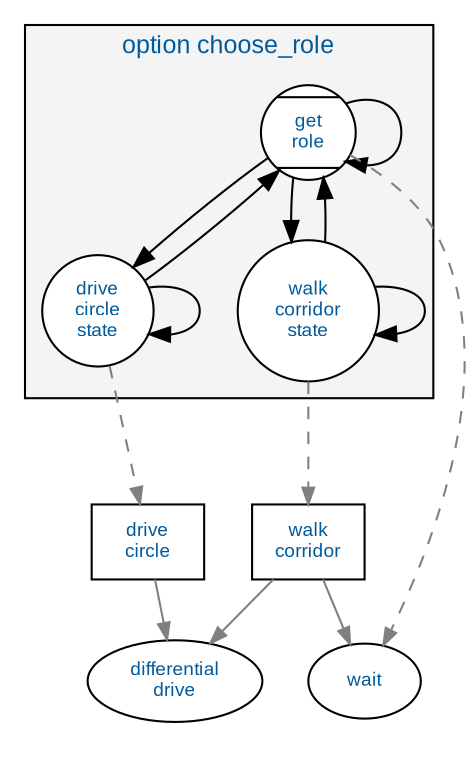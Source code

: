digraph g {compound="true";bgcolor="";fontcolor="";fontname="";fontsize="";label="";margin="";nodesep="0.3";rankdir="";ranksep="0.4";ratio="";size="";subgraph cluster_option{bgcolor="";color="";fillcolor="#F4F4F4";fontcolor="#005A9C";fontname="Arial";fontsize="12";label="option choose_role";labeljust="";labelloc="";style="filled";subgraph sub_graph_0{rank="same";node[label="get\nrole", color="",fillcolor="#FFFFFF",fixedsize="",fontcolor="#005A9C",fontname="Arial",fontsize="9",height="",shape="Mcircle",style="filled",URL="option.choose_role.html#state_get_role",width="",] {state_get_role};}subgraph sub_graph_1{rank="same";node[label="drive\ncircle\nstate", color="",fillcolor="#FFFFFF",fixedsize="",fontcolor="#005A9C",fontname="Arial",fontsize="9",height="",shape="circle",style="filled",URL="option.choose_role.html#state_drive_circle_state",width="",] {state_drive_circle_state};node[label="walk\ncorridor\nstate", color="",fillcolor="#FFFFFF",fixedsize="",fontcolor="#005A9C",fontname="Arial",fontsize="9",height="",shape="circle",style="filled",URL="option.choose_role.html#state_walk_corridor_state",width="",] {state_walk_corridor_state};}edge[arrowhead="",arrowsize="",arrowtail="",constraint="",color="",decorate="",dir="",fontcolor="",fontname="",fontsize="",headlabel="",headport="",label="",labeldistance="",labelfloat="",labelfontcolor="",labelfontname="",labelfontsize="",minlen="",samehead="",sametail="",style="",taillabel="",tailport="",URL="",lhead="",ltail=""] state_get_role -> state_drive_circle_state;edge[arrowhead="",arrowsize="",arrowtail="",constraint="",color="",decorate="",dir="",fontcolor="",fontname="",fontsize="",headlabel="",headport="",label="",labeldistance="",labelfloat="",labelfontcolor="",labelfontname="",labelfontsize="",minlen="",samehead="",sametail="",style="",taillabel="",tailport="",URL="",lhead="",ltail=""] state_get_role -> state_walk_corridor_state;edge[arrowhead="",arrowsize="",arrowtail="",constraint="",color="",decorate="",dir="",fontcolor="",fontname="",fontsize="",headlabel="",headport="",label="",labeldistance="",labelfloat="",labelfontcolor="",labelfontname="",labelfontsize="",minlen="",samehead="",sametail="",style="",taillabel="",tailport="",URL="",lhead="",ltail=""] state_get_role -> state_get_role;edge[arrowhead="",arrowsize="",arrowtail="",constraint="",color="",decorate="",dir="",fontcolor="",fontname="",fontsize="",headlabel="",headport="",label="",labeldistance="",labelfloat="",labelfontcolor="",labelfontname="",labelfontsize="",minlen="",samehead="",sametail="",style="",taillabel="",tailport="",URL="",lhead="",ltail=""] state_drive_circle_state -> state_drive_circle_state;edge[arrowhead="",arrowsize="",arrowtail="",constraint="",color="",decorate="",dir="",fontcolor="",fontname="",fontsize="",headlabel="",headport="",label="",labeldistance="",labelfloat="",labelfontcolor="",labelfontname="",labelfontsize="",minlen="",samehead="",sametail="",style="",taillabel="",tailport="",URL="",lhead="",ltail=""] state_drive_circle_state -> state_get_role;edge[arrowhead="",arrowsize="",arrowtail="",constraint="",color="",decorate="",dir="",fontcolor="",fontname="",fontsize="",headlabel="",headport="",label="",labeldistance="",labelfloat="",labelfontcolor="",labelfontname="",labelfontsize="",minlen="",samehead="",sametail="",style="",taillabel="",tailport="",URL="",lhead="",ltail=""] state_walk_corridor_state -> state_walk_corridor_state;edge[arrowhead="",arrowsize="",arrowtail="",constraint="",color="",decorate="",dir="",fontcolor="",fontname="",fontsize="",headlabel="",headport="",label="",labeldistance="",labelfloat="",labelfontcolor="",labelfontname="",labelfontsize="",minlen="",samehead="",sametail="",style="",taillabel="",tailport="",URL="",lhead="",ltail=""] state_walk_corridor_state -> state_get_role;}subgraph cluster_option_tree{bgcolor="";color="#FFFFFF";fillcolor="";fontcolor="";fontname="";fontsize="";label="";labeljust="";labelloc="";style="";node[label="drive\ncircle", color="",fillcolor="#FFFFFF",fixedsize="",fontcolor="#005A9C",fontname="Arial",fontsize="9",height="",shape="box",style="filled",URL="option.drive_circle.html",width="",] {option_drive_circle};node[label="walk\ncorridor", color="",fillcolor="#FFFFFF",fixedsize="",fontcolor="#005A9C",fontname="Arial",fontsize="9",height="",shape="box",style="filled",URL="option.walk_corridor.html",width="",] {option_walk_corridor};node[label="differential\ndrive", color="",fillcolor="#FFFFFF",fixedsize="",fontcolor="#005A9C",fontname="Arial",fontsize="9",height="",shape="",style="filled",URL="basic-behaviors.my_basic_behaviors.html#differential_drive",width="",] {basic_behavior_differential_drive};node[label="wait", color="",fillcolor="#FFFFFF",fixedsize="",fontcolor="#005A9C",fontname="Arial",fontsize="9",height="",shape="",style="filled",URL="basic-behaviors.my_basic_behaviors.html#wait",width="",] {basic_behavior_wait};edge[arrowhead="",arrowsize="0.8",arrowtail="",constraint="",color="#808080",decorate="",dir="",fontcolor="",fontname="",fontsize="",headlabel="",headport="",label="",labeldistance="",labelfloat="",labelfontcolor="",labelfontname="",labelfontsize="",minlen="",samehead="",sametail="",style="",taillabel="",tailport="",URL="",lhead="",ltail=""] option_drive_circle -> basic_behavior_differential_drive;edge[arrowhead="",arrowsize="0.8",arrowtail="",constraint="",color="#808080",decorate="",dir="",fontcolor="",fontname="",fontsize="",headlabel="",headport="",label="",labeldistance="",labelfloat="",labelfontcolor="",labelfontname="",labelfontsize="",minlen="",samehead="",sametail="",style="",taillabel="",tailport="",URL="",lhead="",ltail=""] option_walk_corridor -> basic_behavior_differential_drive;edge[arrowhead="",arrowsize="0.8",arrowtail="",constraint="",color="#808080",decorate="",dir="",fontcolor="",fontname="",fontsize="",headlabel="",headport="",label="",labeldistance="",labelfloat="",labelfontcolor="",labelfontname="",labelfontsize="",minlen="",samehead="",sametail="",style="",taillabel="",tailport="",URL="",lhead="",ltail=""] option_walk_corridor -> basic_behavior_wait;edge[arrowhead="",arrowsize="0.8",arrowtail="",constraint="",color="#808080",decorate="",dir="",fontcolor="",fontname="",fontsize="",headlabel="",headport="",label="",labeldistance="",labelfloat="",labelfontcolor="",labelfontname="",labelfontsize="",minlen="3",samehead="",sametail="",style="dashed",taillabel="",tailport="",URL="",lhead="",ltail=""] state_get_role -> basic_behavior_wait;edge[arrowhead="",arrowsize="0.8",arrowtail="",constraint="",color="#808080",decorate="",dir="",fontcolor="",fontname="",fontsize="",headlabel="",headport="",label="",labeldistance="",labelfloat="",labelfontcolor="",labelfontname="",labelfontsize="",minlen="2",samehead="",sametail="",style="dashed",taillabel="",tailport="",URL="",lhead="",ltail=""] state_drive_circle_state -> option_drive_circle;edge[arrowhead="",arrowsize="0.8",arrowtail="",constraint="",color="#808080",decorate="",dir="",fontcolor="",fontname="",fontsize="",headlabel="",headport="",label="",labeldistance="",labelfloat="",labelfontcolor="",labelfontname="",labelfontsize="",minlen="2",samehead="",sametail="",style="dashed",taillabel="",tailport="",URL="",lhead="",ltail=""] state_walk_corridor_state -> option_walk_corridor;}}
                    
